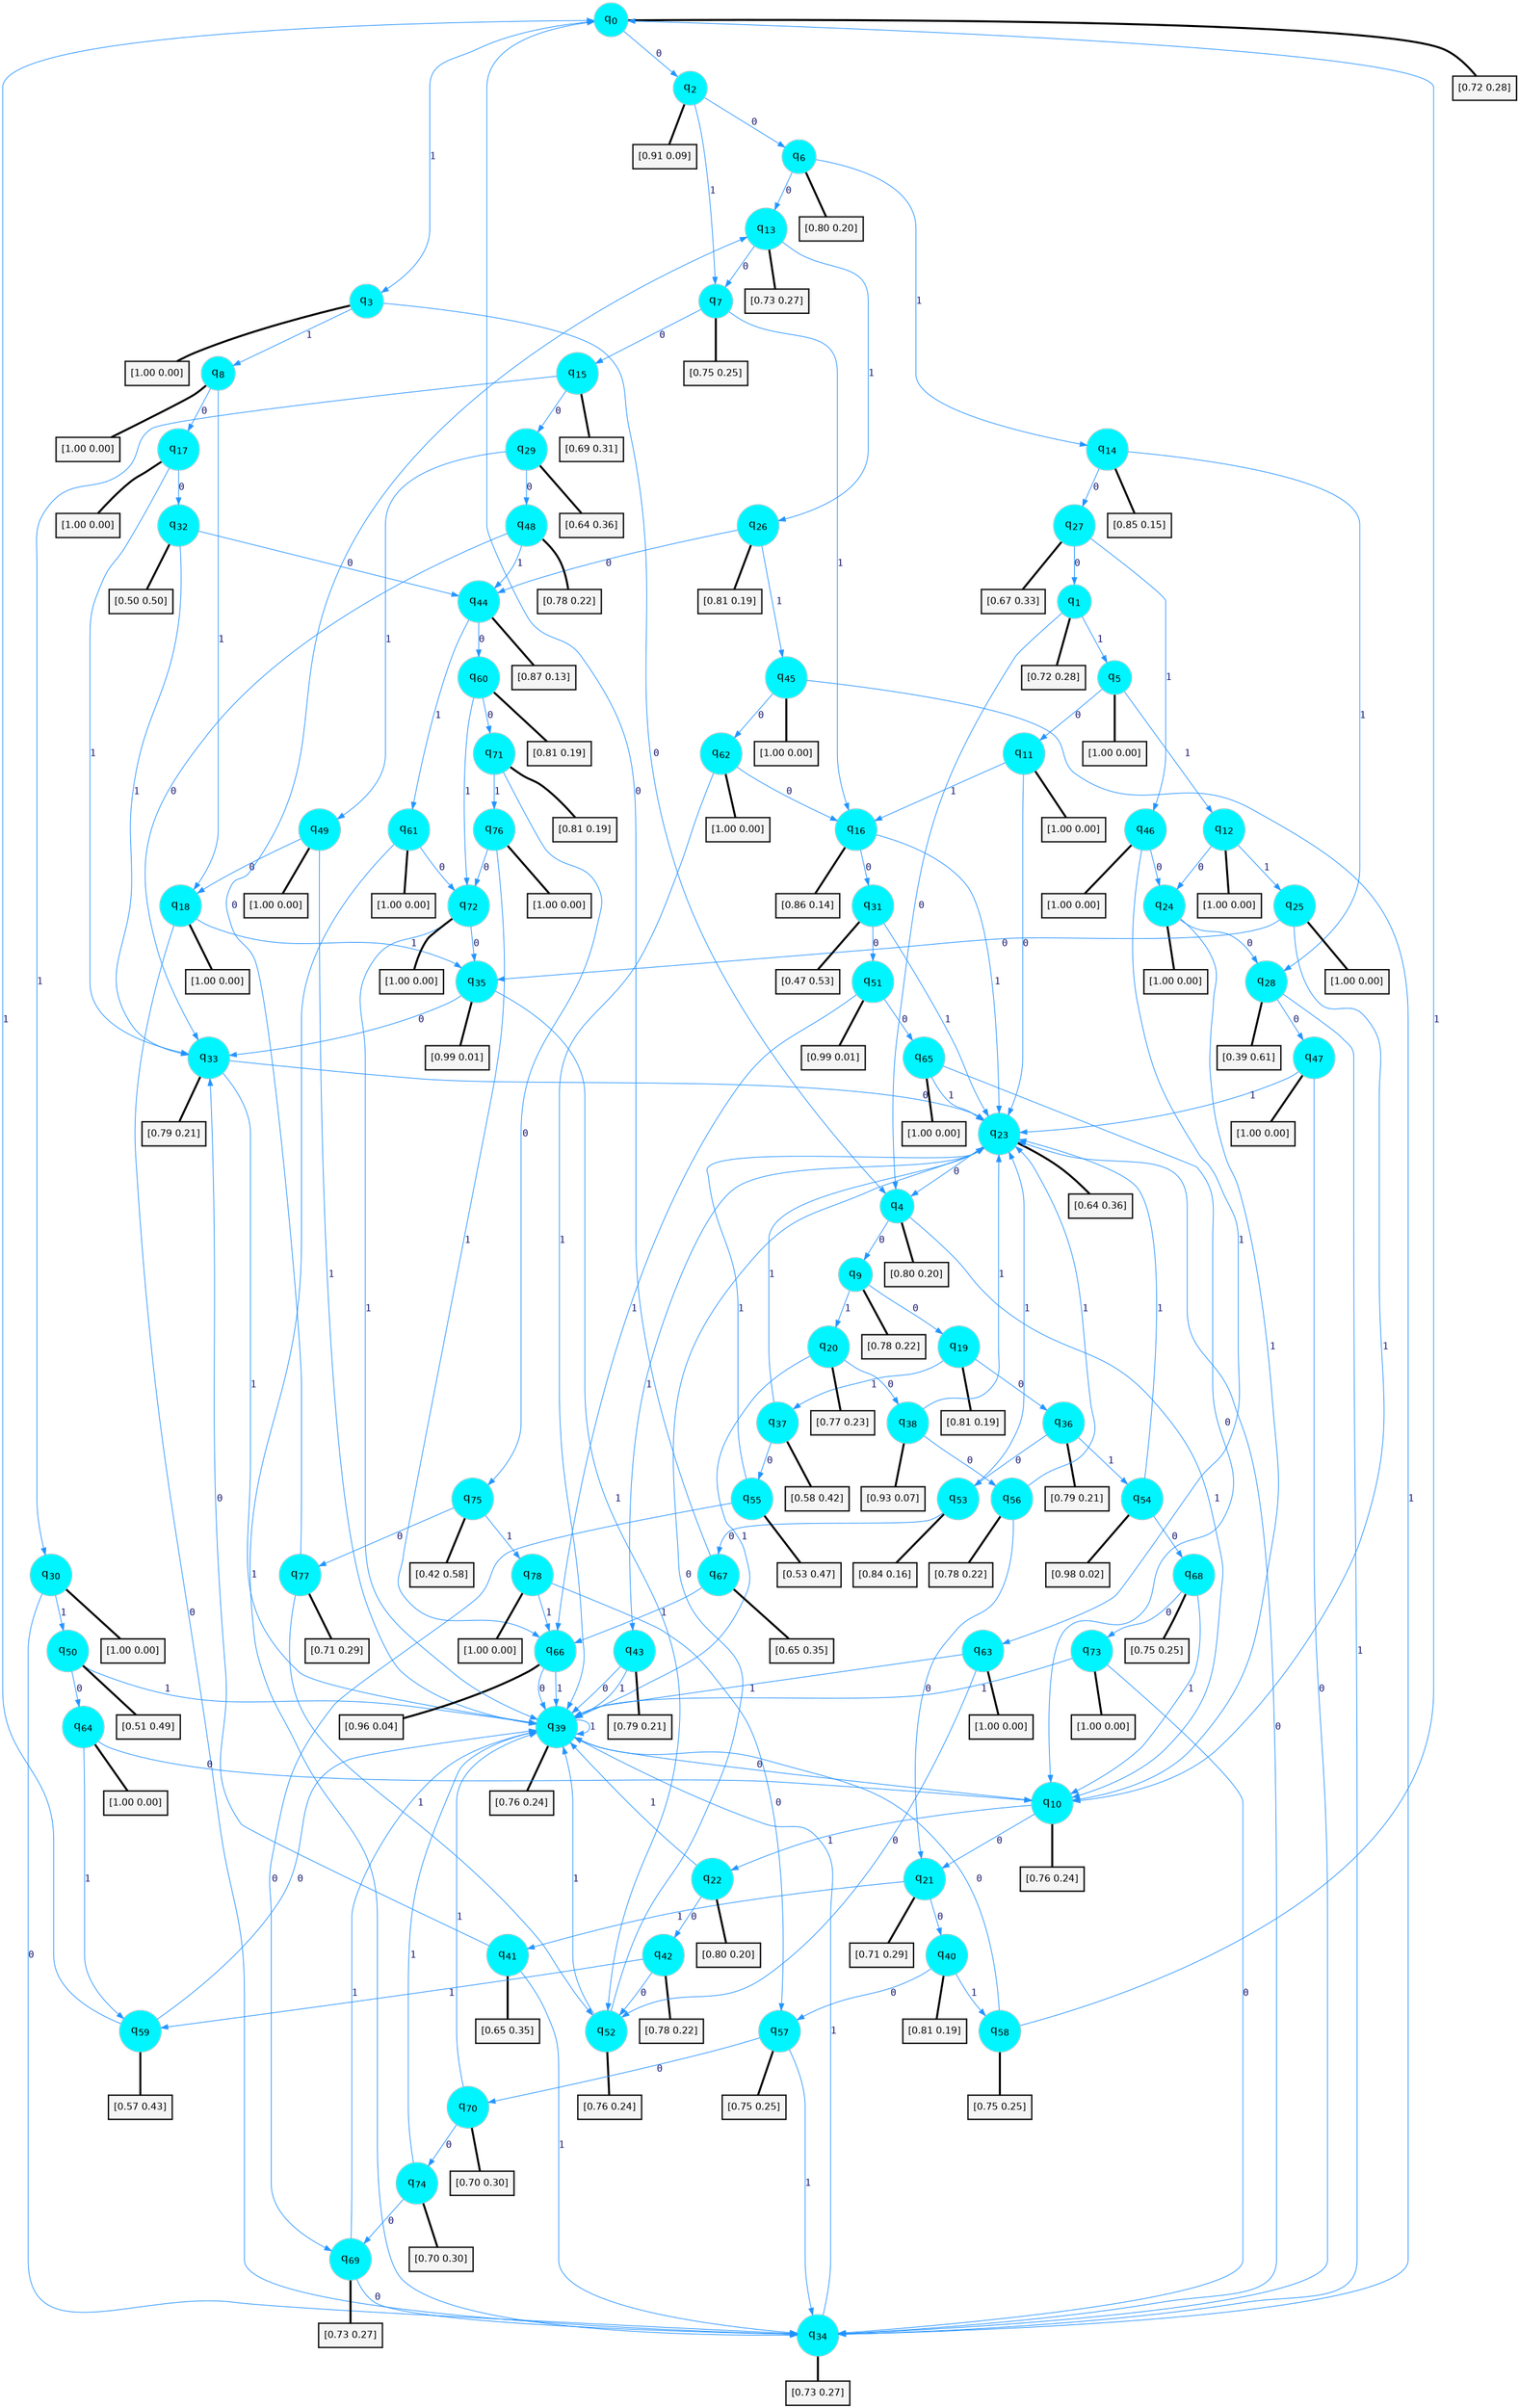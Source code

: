 digraph G {
graph [
bgcolor=transparent, dpi=300, rankdir=TD, size="40,25"];
node [
color=gray, fillcolor=turquoise1, fontcolor=black, fontname=Helvetica, fontsize=16, fontweight=bold, shape=circle, style=filled];
edge [
arrowsize=1, color=dodgerblue1, fontcolor=midnightblue, fontname=courier, fontweight=bold, penwidth=1, style=solid, weight=20];
0[label=<q<SUB>0</SUB>>];
1[label=<q<SUB>1</SUB>>];
2[label=<q<SUB>2</SUB>>];
3[label=<q<SUB>3</SUB>>];
4[label=<q<SUB>4</SUB>>];
5[label=<q<SUB>5</SUB>>];
6[label=<q<SUB>6</SUB>>];
7[label=<q<SUB>7</SUB>>];
8[label=<q<SUB>8</SUB>>];
9[label=<q<SUB>9</SUB>>];
10[label=<q<SUB>10</SUB>>];
11[label=<q<SUB>11</SUB>>];
12[label=<q<SUB>12</SUB>>];
13[label=<q<SUB>13</SUB>>];
14[label=<q<SUB>14</SUB>>];
15[label=<q<SUB>15</SUB>>];
16[label=<q<SUB>16</SUB>>];
17[label=<q<SUB>17</SUB>>];
18[label=<q<SUB>18</SUB>>];
19[label=<q<SUB>19</SUB>>];
20[label=<q<SUB>20</SUB>>];
21[label=<q<SUB>21</SUB>>];
22[label=<q<SUB>22</SUB>>];
23[label=<q<SUB>23</SUB>>];
24[label=<q<SUB>24</SUB>>];
25[label=<q<SUB>25</SUB>>];
26[label=<q<SUB>26</SUB>>];
27[label=<q<SUB>27</SUB>>];
28[label=<q<SUB>28</SUB>>];
29[label=<q<SUB>29</SUB>>];
30[label=<q<SUB>30</SUB>>];
31[label=<q<SUB>31</SUB>>];
32[label=<q<SUB>32</SUB>>];
33[label=<q<SUB>33</SUB>>];
34[label=<q<SUB>34</SUB>>];
35[label=<q<SUB>35</SUB>>];
36[label=<q<SUB>36</SUB>>];
37[label=<q<SUB>37</SUB>>];
38[label=<q<SUB>38</SUB>>];
39[label=<q<SUB>39</SUB>>];
40[label=<q<SUB>40</SUB>>];
41[label=<q<SUB>41</SUB>>];
42[label=<q<SUB>42</SUB>>];
43[label=<q<SUB>43</SUB>>];
44[label=<q<SUB>44</SUB>>];
45[label=<q<SUB>45</SUB>>];
46[label=<q<SUB>46</SUB>>];
47[label=<q<SUB>47</SUB>>];
48[label=<q<SUB>48</SUB>>];
49[label=<q<SUB>49</SUB>>];
50[label=<q<SUB>50</SUB>>];
51[label=<q<SUB>51</SUB>>];
52[label=<q<SUB>52</SUB>>];
53[label=<q<SUB>53</SUB>>];
54[label=<q<SUB>54</SUB>>];
55[label=<q<SUB>55</SUB>>];
56[label=<q<SUB>56</SUB>>];
57[label=<q<SUB>57</SUB>>];
58[label=<q<SUB>58</SUB>>];
59[label=<q<SUB>59</SUB>>];
60[label=<q<SUB>60</SUB>>];
61[label=<q<SUB>61</SUB>>];
62[label=<q<SUB>62</SUB>>];
63[label=<q<SUB>63</SUB>>];
64[label=<q<SUB>64</SUB>>];
65[label=<q<SUB>65</SUB>>];
66[label=<q<SUB>66</SUB>>];
67[label=<q<SUB>67</SUB>>];
68[label=<q<SUB>68</SUB>>];
69[label=<q<SUB>69</SUB>>];
70[label=<q<SUB>70</SUB>>];
71[label=<q<SUB>71</SUB>>];
72[label=<q<SUB>72</SUB>>];
73[label=<q<SUB>73</SUB>>];
74[label=<q<SUB>74</SUB>>];
75[label=<q<SUB>75</SUB>>];
76[label=<q<SUB>76</SUB>>];
77[label=<q<SUB>77</SUB>>];
78[label=<q<SUB>78</SUB>>];
79[label="[0.72 0.28]", shape=box,fontcolor=black, fontname=Helvetica, fontsize=14, penwidth=2, fillcolor=whitesmoke,color=black];
80[label="[0.72 0.28]", shape=box,fontcolor=black, fontname=Helvetica, fontsize=14, penwidth=2, fillcolor=whitesmoke,color=black];
81[label="[0.91 0.09]", shape=box,fontcolor=black, fontname=Helvetica, fontsize=14, penwidth=2, fillcolor=whitesmoke,color=black];
82[label="[1.00 0.00]", shape=box,fontcolor=black, fontname=Helvetica, fontsize=14, penwidth=2, fillcolor=whitesmoke,color=black];
83[label="[0.80 0.20]", shape=box,fontcolor=black, fontname=Helvetica, fontsize=14, penwidth=2, fillcolor=whitesmoke,color=black];
84[label="[1.00 0.00]", shape=box,fontcolor=black, fontname=Helvetica, fontsize=14, penwidth=2, fillcolor=whitesmoke,color=black];
85[label="[0.80 0.20]", shape=box,fontcolor=black, fontname=Helvetica, fontsize=14, penwidth=2, fillcolor=whitesmoke,color=black];
86[label="[0.75 0.25]", shape=box,fontcolor=black, fontname=Helvetica, fontsize=14, penwidth=2, fillcolor=whitesmoke,color=black];
87[label="[1.00 0.00]", shape=box,fontcolor=black, fontname=Helvetica, fontsize=14, penwidth=2, fillcolor=whitesmoke,color=black];
88[label="[0.78 0.22]", shape=box,fontcolor=black, fontname=Helvetica, fontsize=14, penwidth=2, fillcolor=whitesmoke,color=black];
89[label="[0.76 0.24]", shape=box,fontcolor=black, fontname=Helvetica, fontsize=14, penwidth=2, fillcolor=whitesmoke,color=black];
90[label="[1.00 0.00]", shape=box,fontcolor=black, fontname=Helvetica, fontsize=14, penwidth=2, fillcolor=whitesmoke,color=black];
91[label="[1.00 0.00]", shape=box,fontcolor=black, fontname=Helvetica, fontsize=14, penwidth=2, fillcolor=whitesmoke,color=black];
92[label="[0.73 0.27]", shape=box,fontcolor=black, fontname=Helvetica, fontsize=14, penwidth=2, fillcolor=whitesmoke,color=black];
93[label="[0.85 0.15]", shape=box,fontcolor=black, fontname=Helvetica, fontsize=14, penwidth=2, fillcolor=whitesmoke,color=black];
94[label="[0.69 0.31]", shape=box,fontcolor=black, fontname=Helvetica, fontsize=14, penwidth=2, fillcolor=whitesmoke,color=black];
95[label="[0.86 0.14]", shape=box,fontcolor=black, fontname=Helvetica, fontsize=14, penwidth=2, fillcolor=whitesmoke,color=black];
96[label="[1.00 0.00]", shape=box,fontcolor=black, fontname=Helvetica, fontsize=14, penwidth=2, fillcolor=whitesmoke,color=black];
97[label="[1.00 0.00]", shape=box,fontcolor=black, fontname=Helvetica, fontsize=14, penwidth=2, fillcolor=whitesmoke,color=black];
98[label="[0.81 0.19]", shape=box,fontcolor=black, fontname=Helvetica, fontsize=14, penwidth=2, fillcolor=whitesmoke,color=black];
99[label="[0.77 0.23]", shape=box,fontcolor=black, fontname=Helvetica, fontsize=14, penwidth=2, fillcolor=whitesmoke,color=black];
100[label="[0.71 0.29]", shape=box,fontcolor=black, fontname=Helvetica, fontsize=14, penwidth=2, fillcolor=whitesmoke,color=black];
101[label="[0.80 0.20]", shape=box,fontcolor=black, fontname=Helvetica, fontsize=14, penwidth=2, fillcolor=whitesmoke,color=black];
102[label="[0.64 0.36]", shape=box,fontcolor=black, fontname=Helvetica, fontsize=14, penwidth=2, fillcolor=whitesmoke,color=black];
103[label="[1.00 0.00]", shape=box,fontcolor=black, fontname=Helvetica, fontsize=14, penwidth=2, fillcolor=whitesmoke,color=black];
104[label="[1.00 0.00]", shape=box,fontcolor=black, fontname=Helvetica, fontsize=14, penwidth=2, fillcolor=whitesmoke,color=black];
105[label="[0.81 0.19]", shape=box,fontcolor=black, fontname=Helvetica, fontsize=14, penwidth=2, fillcolor=whitesmoke,color=black];
106[label="[0.67 0.33]", shape=box,fontcolor=black, fontname=Helvetica, fontsize=14, penwidth=2, fillcolor=whitesmoke,color=black];
107[label="[0.39 0.61]", shape=box,fontcolor=black, fontname=Helvetica, fontsize=14, penwidth=2, fillcolor=whitesmoke,color=black];
108[label="[0.64 0.36]", shape=box,fontcolor=black, fontname=Helvetica, fontsize=14, penwidth=2, fillcolor=whitesmoke,color=black];
109[label="[1.00 0.00]", shape=box,fontcolor=black, fontname=Helvetica, fontsize=14, penwidth=2, fillcolor=whitesmoke,color=black];
110[label="[0.47 0.53]", shape=box,fontcolor=black, fontname=Helvetica, fontsize=14, penwidth=2, fillcolor=whitesmoke,color=black];
111[label="[0.50 0.50]", shape=box,fontcolor=black, fontname=Helvetica, fontsize=14, penwidth=2, fillcolor=whitesmoke,color=black];
112[label="[0.79 0.21]", shape=box,fontcolor=black, fontname=Helvetica, fontsize=14, penwidth=2, fillcolor=whitesmoke,color=black];
113[label="[0.73 0.27]", shape=box,fontcolor=black, fontname=Helvetica, fontsize=14, penwidth=2, fillcolor=whitesmoke,color=black];
114[label="[0.99 0.01]", shape=box,fontcolor=black, fontname=Helvetica, fontsize=14, penwidth=2, fillcolor=whitesmoke,color=black];
115[label="[0.79 0.21]", shape=box,fontcolor=black, fontname=Helvetica, fontsize=14, penwidth=2, fillcolor=whitesmoke,color=black];
116[label="[0.58 0.42]", shape=box,fontcolor=black, fontname=Helvetica, fontsize=14, penwidth=2, fillcolor=whitesmoke,color=black];
117[label="[0.93 0.07]", shape=box,fontcolor=black, fontname=Helvetica, fontsize=14, penwidth=2, fillcolor=whitesmoke,color=black];
118[label="[0.76 0.24]", shape=box,fontcolor=black, fontname=Helvetica, fontsize=14, penwidth=2, fillcolor=whitesmoke,color=black];
119[label="[0.81 0.19]", shape=box,fontcolor=black, fontname=Helvetica, fontsize=14, penwidth=2, fillcolor=whitesmoke,color=black];
120[label="[0.65 0.35]", shape=box,fontcolor=black, fontname=Helvetica, fontsize=14, penwidth=2, fillcolor=whitesmoke,color=black];
121[label="[0.78 0.22]", shape=box,fontcolor=black, fontname=Helvetica, fontsize=14, penwidth=2, fillcolor=whitesmoke,color=black];
122[label="[0.79 0.21]", shape=box,fontcolor=black, fontname=Helvetica, fontsize=14, penwidth=2, fillcolor=whitesmoke,color=black];
123[label="[0.87 0.13]", shape=box,fontcolor=black, fontname=Helvetica, fontsize=14, penwidth=2, fillcolor=whitesmoke,color=black];
124[label="[1.00 0.00]", shape=box,fontcolor=black, fontname=Helvetica, fontsize=14, penwidth=2, fillcolor=whitesmoke,color=black];
125[label="[1.00 0.00]", shape=box,fontcolor=black, fontname=Helvetica, fontsize=14, penwidth=2, fillcolor=whitesmoke,color=black];
126[label="[1.00 0.00]", shape=box,fontcolor=black, fontname=Helvetica, fontsize=14, penwidth=2, fillcolor=whitesmoke,color=black];
127[label="[0.78 0.22]", shape=box,fontcolor=black, fontname=Helvetica, fontsize=14, penwidth=2, fillcolor=whitesmoke,color=black];
128[label="[1.00 0.00]", shape=box,fontcolor=black, fontname=Helvetica, fontsize=14, penwidth=2, fillcolor=whitesmoke,color=black];
129[label="[0.51 0.49]", shape=box,fontcolor=black, fontname=Helvetica, fontsize=14, penwidth=2, fillcolor=whitesmoke,color=black];
130[label="[0.99 0.01]", shape=box,fontcolor=black, fontname=Helvetica, fontsize=14, penwidth=2, fillcolor=whitesmoke,color=black];
131[label="[0.76 0.24]", shape=box,fontcolor=black, fontname=Helvetica, fontsize=14, penwidth=2, fillcolor=whitesmoke,color=black];
132[label="[0.84 0.16]", shape=box,fontcolor=black, fontname=Helvetica, fontsize=14, penwidth=2, fillcolor=whitesmoke,color=black];
133[label="[0.98 0.02]", shape=box,fontcolor=black, fontname=Helvetica, fontsize=14, penwidth=2, fillcolor=whitesmoke,color=black];
134[label="[0.53 0.47]", shape=box,fontcolor=black, fontname=Helvetica, fontsize=14, penwidth=2, fillcolor=whitesmoke,color=black];
135[label="[0.78 0.22]", shape=box,fontcolor=black, fontname=Helvetica, fontsize=14, penwidth=2, fillcolor=whitesmoke,color=black];
136[label="[0.75 0.25]", shape=box,fontcolor=black, fontname=Helvetica, fontsize=14, penwidth=2, fillcolor=whitesmoke,color=black];
137[label="[0.75 0.25]", shape=box,fontcolor=black, fontname=Helvetica, fontsize=14, penwidth=2, fillcolor=whitesmoke,color=black];
138[label="[0.57 0.43]", shape=box,fontcolor=black, fontname=Helvetica, fontsize=14, penwidth=2, fillcolor=whitesmoke,color=black];
139[label="[0.81 0.19]", shape=box,fontcolor=black, fontname=Helvetica, fontsize=14, penwidth=2, fillcolor=whitesmoke,color=black];
140[label="[1.00 0.00]", shape=box,fontcolor=black, fontname=Helvetica, fontsize=14, penwidth=2, fillcolor=whitesmoke,color=black];
141[label="[1.00 0.00]", shape=box,fontcolor=black, fontname=Helvetica, fontsize=14, penwidth=2, fillcolor=whitesmoke,color=black];
142[label="[1.00 0.00]", shape=box,fontcolor=black, fontname=Helvetica, fontsize=14, penwidth=2, fillcolor=whitesmoke,color=black];
143[label="[1.00 0.00]", shape=box,fontcolor=black, fontname=Helvetica, fontsize=14, penwidth=2, fillcolor=whitesmoke,color=black];
144[label="[1.00 0.00]", shape=box,fontcolor=black, fontname=Helvetica, fontsize=14, penwidth=2, fillcolor=whitesmoke,color=black];
145[label="[0.96 0.04]", shape=box,fontcolor=black, fontname=Helvetica, fontsize=14, penwidth=2, fillcolor=whitesmoke,color=black];
146[label="[0.65 0.35]", shape=box,fontcolor=black, fontname=Helvetica, fontsize=14, penwidth=2, fillcolor=whitesmoke,color=black];
147[label="[0.75 0.25]", shape=box,fontcolor=black, fontname=Helvetica, fontsize=14, penwidth=2, fillcolor=whitesmoke,color=black];
148[label="[0.73 0.27]", shape=box,fontcolor=black, fontname=Helvetica, fontsize=14, penwidth=2, fillcolor=whitesmoke,color=black];
149[label="[0.70 0.30]", shape=box,fontcolor=black, fontname=Helvetica, fontsize=14, penwidth=2, fillcolor=whitesmoke,color=black];
150[label="[0.81 0.19]", shape=box,fontcolor=black, fontname=Helvetica, fontsize=14, penwidth=2, fillcolor=whitesmoke,color=black];
151[label="[1.00 0.00]", shape=box,fontcolor=black, fontname=Helvetica, fontsize=14, penwidth=2, fillcolor=whitesmoke,color=black];
152[label="[1.00 0.00]", shape=box,fontcolor=black, fontname=Helvetica, fontsize=14, penwidth=2, fillcolor=whitesmoke,color=black];
153[label="[0.70 0.30]", shape=box,fontcolor=black, fontname=Helvetica, fontsize=14, penwidth=2, fillcolor=whitesmoke,color=black];
154[label="[0.42 0.58]", shape=box,fontcolor=black, fontname=Helvetica, fontsize=14, penwidth=2, fillcolor=whitesmoke,color=black];
155[label="[1.00 0.00]", shape=box,fontcolor=black, fontname=Helvetica, fontsize=14, penwidth=2, fillcolor=whitesmoke,color=black];
156[label="[0.71 0.29]", shape=box,fontcolor=black, fontname=Helvetica, fontsize=14, penwidth=2, fillcolor=whitesmoke,color=black];
157[label="[1.00 0.00]", shape=box,fontcolor=black, fontname=Helvetica, fontsize=14, penwidth=2, fillcolor=whitesmoke,color=black];
0->2 [label=0];
0->3 [label=1];
0->79 [arrowhead=none, penwidth=3,color=black];
1->4 [label=0];
1->5 [label=1];
1->80 [arrowhead=none, penwidth=3,color=black];
2->6 [label=0];
2->7 [label=1];
2->81 [arrowhead=none, penwidth=3,color=black];
3->4 [label=0];
3->8 [label=1];
3->82 [arrowhead=none, penwidth=3,color=black];
4->9 [label=0];
4->10 [label=1];
4->83 [arrowhead=none, penwidth=3,color=black];
5->11 [label=0];
5->12 [label=1];
5->84 [arrowhead=none, penwidth=3,color=black];
6->13 [label=0];
6->14 [label=1];
6->85 [arrowhead=none, penwidth=3,color=black];
7->15 [label=0];
7->16 [label=1];
7->86 [arrowhead=none, penwidth=3,color=black];
8->17 [label=0];
8->18 [label=1];
8->87 [arrowhead=none, penwidth=3,color=black];
9->19 [label=0];
9->20 [label=1];
9->88 [arrowhead=none, penwidth=3,color=black];
10->21 [label=0];
10->22 [label=1];
10->89 [arrowhead=none, penwidth=3,color=black];
11->23 [label=0];
11->16 [label=1];
11->90 [arrowhead=none, penwidth=3,color=black];
12->24 [label=0];
12->25 [label=1];
12->91 [arrowhead=none, penwidth=3,color=black];
13->7 [label=0];
13->26 [label=1];
13->92 [arrowhead=none, penwidth=3,color=black];
14->27 [label=0];
14->28 [label=1];
14->93 [arrowhead=none, penwidth=3,color=black];
15->29 [label=0];
15->30 [label=1];
15->94 [arrowhead=none, penwidth=3,color=black];
16->31 [label=0];
16->23 [label=1];
16->95 [arrowhead=none, penwidth=3,color=black];
17->32 [label=0];
17->33 [label=1];
17->96 [arrowhead=none, penwidth=3,color=black];
18->34 [label=0];
18->35 [label=1];
18->97 [arrowhead=none, penwidth=3,color=black];
19->36 [label=0];
19->37 [label=1];
19->98 [arrowhead=none, penwidth=3,color=black];
20->38 [label=0];
20->39 [label=1];
20->99 [arrowhead=none, penwidth=3,color=black];
21->40 [label=0];
21->41 [label=1];
21->100 [arrowhead=none, penwidth=3,color=black];
22->42 [label=0];
22->39 [label=1];
22->101 [arrowhead=none, penwidth=3,color=black];
23->4 [label=0];
23->43 [label=1];
23->102 [arrowhead=none, penwidth=3,color=black];
24->28 [label=0];
24->10 [label=1];
24->103 [arrowhead=none, penwidth=3,color=black];
25->35 [label=0];
25->10 [label=1];
25->104 [arrowhead=none, penwidth=3,color=black];
26->44 [label=0];
26->45 [label=1];
26->105 [arrowhead=none, penwidth=3,color=black];
27->1 [label=0];
27->46 [label=1];
27->106 [arrowhead=none, penwidth=3,color=black];
28->47 [label=0];
28->34 [label=1];
28->107 [arrowhead=none, penwidth=3,color=black];
29->48 [label=0];
29->49 [label=1];
29->108 [arrowhead=none, penwidth=3,color=black];
30->34 [label=0];
30->50 [label=1];
30->109 [arrowhead=none, penwidth=3,color=black];
31->51 [label=0];
31->23 [label=1];
31->110 [arrowhead=none, penwidth=3,color=black];
32->44 [label=0];
32->33 [label=1];
32->111 [arrowhead=none, penwidth=3,color=black];
33->23 [label=0];
33->39 [label=1];
33->112 [arrowhead=none, penwidth=3,color=black];
34->23 [label=0];
34->39 [label=1];
34->113 [arrowhead=none, penwidth=3,color=black];
35->33 [label=0];
35->52 [label=1];
35->114 [arrowhead=none, penwidth=3,color=black];
36->53 [label=0];
36->54 [label=1];
36->115 [arrowhead=none, penwidth=3,color=black];
37->55 [label=0];
37->23 [label=1];
37->116 [arrowhead=none, penwidth=3,color=black];
38->56 [label=0];
38->23 [label=1];
38->117 [arrowhead=none, penwidth=3,color=black];
39->10 [label=0];
39->39 [label=1];
39->118 [arrowhead=none, penwidth=3,color=black];
40->57 [label=0];
40->58 [label=1];
40->119 [arrowhead=none, penwidth=3,color=black];
41->33 [label=0];
41->34 [label=1];
41->120 [arrowhead=none, penwidth=3,color=black];
42->52 [label=0];
42->59 [label=1];
42->121 [arrowhead=none, penwidth=3,color=black];
43->39 [label=0];
43->39 [label=1];
43->122 [arrowhead=none, penwidth=3,color=black];
44->60 [label=0];
44->61 [label=1];
44->123 [arrowhead=none, penwidth=3,color=black];
45->62 [label=0];
45->34 [label=1];
45->124 [arrowhead=none, penwidth=3,color=black];
46->24 [label=0];
46->63 [label=1];
46->125 [arrowhead=none, penwidth=3,color=black];
47->34 [label=0];
47->23 [label=1];
47->126 [arrowhead=none, penwidth=3,color=black];
48->33 [label=0];
48->44 [label=1];
48->127 [arrowhead=none, penwidth=3,color=black];
49->18 [label=0];
49->39 [label=1];
49->128 [arrowhead=none, penwidth=3,color=black];
50->64 [label=0];
50->39 [label=1];
50->129 [arrowhead=none, penwidth=3,color=black];
51->65 [label=0];
51->66 [label=1];
51->130 [arrowhead=none, penwidth=3,color=black];
52->23 [label=0];
52->39 [label=1];
52->131 [arrowhead=none, penwidth=3,color=black];
53->67 [label=0];
53->23 [label=1];
53->132 [arrowhead=none, penwidth=3,color=black];
54->68 [label=0];
54->23 [label=1];
54->133 [arrowhead=none, penwidth=3,color=black];
55->69 [label=0];
55->23 [label=1];
55->134 [arrowhead=none, penwidth=3,color=black];
56->21 [label=0];
56->23 [label=1];
56->135 [arrowhead=none, penwidth=3,color=black];
57->70 [label=0];
57->34 [label=1];
57->136 [arrowhead=none, penwidth=3,color=black];
58->39 [label=0];
58->0 [label=1];
58->137 [arrowhead=none, penwidth=3,color=black];
59->39 [label=0];
59->0 [label=1];
59->138 [arrowhead=none, penwidth=3,color=black];
60->71 [label=0];
60->72 [label=1];
60->139 [arrowhead=none, penwidth=3,color=black];
61->72 [label=0];
61->34 [label=1];
61->140 [arrowhead=none, penwidth=3,color=black];
62->16 [label=0];
62->39 [label=1];
62->141 [arrowhead=none, penwidth=3,color=black];
63->52 [label=0];
63->39 [label=1];
63->142 [arrowhead=none, penwidth=3,color=black];
64->10 [label=0];
64->59 [label=1];
64->143 [arrowhead=none, penwidth=3,color=black];
65->10 [label=0];
65->23 [label=1];
65->144 [arrowhead=none, penwidth=3,color=black];
66->39 [label=0];
66->39 [label=1];
66->145 [arrowhead=none, penwidth=3,color=black];
67->0 [label=0];
67->66 [label=1];
67->146 [arrowhead=none, penwidth=3,color=black];
68->73 [label=0];
68->10 [label=1];
68->147 [arrowhead=none, penwidth=3,color=black];
69->34 [label=0];
69->39 [label=1];
69->148 [arrowhead=none, penwidth=3,color=black];
70->74 [label=0];
70->39 [label=1];
70->149 [arrowhead=none, penwidth=3,color=black];
71->75 [label=0];
71->76 [label=1];
71->150 [arrowhead=none, penwidth=3,color=black];
72->35 [label=0];
72->39 [label=1];
72->151 [arrowhead=none, penwidth=3,color=black];
73->34 [label=0];
73->39 [label=1];
73->152 [arrowhead=none, penwidth=3,color=black];
74->69 [label=0];
74->39 [label=1];
74->153 [arrowhead=none, penwidth=3,color=black];
75->77 [label=0];
75->78 [label=1];
75->154 [arrowhead=none, penwidth=3,color=black];
76->72 [label=0];
76->66 [label=1];
76->155 [arrowhead=none, penwidth=3,color=black];
77->13 [label=0];
77->52 [label=1];
77->156 [arrowhead=none, penwidth=3,color=black];
78->57 [label=0];
78->66 [label=1];
78->157 [arrowhead=none, penwidth=3,color=black];
}
